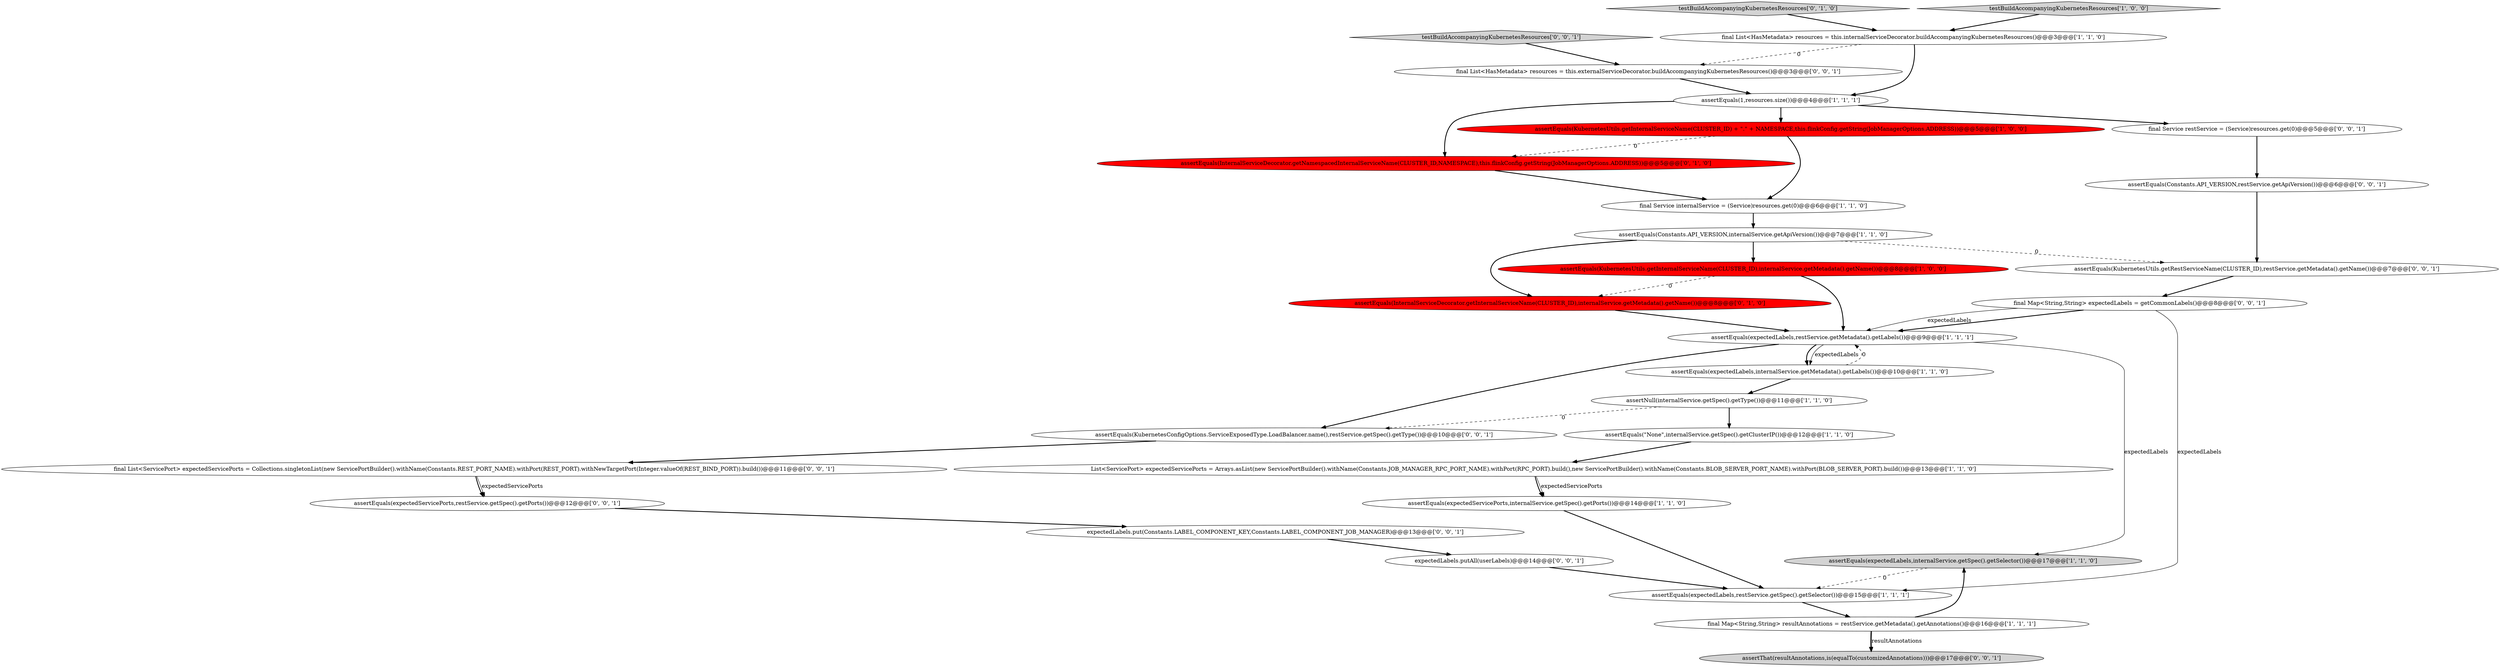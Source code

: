 digraph {
6 [style = filled, label = "assertEquals(Constants.API_VERSION,internalService.getApiVersion())@@@7@@@['1', '1', '0']", fillcolor = white, shape = ellipse image = "AAA0AAABBB1BBB"];
7 [style = filled, label = "assertEquals(expectedLabels,restService.getMetadata().getLabels())@@@9@@@['1', '1', '1']", fillcolor = white, shape = ellipse image = "AAA0AAABBB1BBB"];
4 [style = filled, label = "final Map<String,String> resultAnnotations = restService.getMetadata().getAnnotations()@@@16@@@['1', '1', '1']", fillcolor = white, shape = ellipse image = "AAA0AAABBB1BBB"];
29 [style = filled, label = "final Service restService = (Service)resources.get(0)@@@5@@@['0', '0', '1']", fillcolor = white, shape = ellipse image = "AAA0AAABBB3BBB"];
20 [style = filled, label = "assertEquals(Constants.API_VERSION,restService.getApiVersion())@@@6@@@['0', '0', '1']", fillcolor = white, shape = ellipse image = "AAA0AAABBB3BBB"];
10 [style = filled, label = "assertEquals(KubernetesUtils.getInternalServiceName(CLUSTER_ID),internalService.getMetadata().getName())@@@8@@@['1', '0', '0']", fillcolor = red, shape = ellipse image = "AAA1AAABBB1BBB"];
14 [style = filled, label = "assertEquals(expectedLabels,internalService.getSpec().getSelector())@@@17@@@['1', '1', '0']", fillcolor = lightgray, shape = ellipse image = "AAA0AAABBB1BBB"];
30 [style = filled, label = "final List<ServicePort> expectedServicePorts = Collections.singletonList(new ServicePortBuilder().withName(Constants.REST_PORT_NAME).withPort(REST_PORT).withNewTargetPort(Integer.valueOf(REST_BIND_PORT)).build())@@@11@@@['0', '0', '1']", fillcolor = white, shape = ellipse image = "AAA0AAABBB3BBB"];
9 [style = filled, label = "final Service internalService = (Service)resources.get(0)@@@6@@@['1', '1', '0']", fillcolor = white, shape = ellipse image = "AAA0AAABBB1BBB"];
13 [style = filled, label = "assertEquals(expectedLabels,internalService.getMetadata().getLabels())@@@10@@@['1', '1', '0']", fillcolor = white, shape = ellipse image = "AAA0AAABBB1BBB"];
16 [style = filled, label = "assertEquals(InternalServiceDecorator.getNamespacedInternalServiceName(CLUSTER_ID,NAMESPACE),this.flinkConfig.getString(JobManagerOptions.ADDRESS))@@@5@@@['0', '1', '0']", fillcolor = red, shape = ellipse image = "AAA1AAABBB2BBB"];
12 [style = filled, label = "assertEquals(expectedServicePorts,internalService.getSpec().getPorts())@@@14@@@['1', '1', '0']", fillcolor = white, shape = ellipse image = "AAA0AAABBB1BBB"];
24 [style = filled, label = "assertEquals(KubernetesUtils.getRestServiceName(CLUSTER_ID),restService.getMetadata().getName())@@@7@@@['0', '0', '1']", fillcolor = white, shape = ellipse image = "AAA0AAABBB3BBB"];
21 [style = filled, label = "assertEquals(KubernetesConfigOptions.ServiceExposedType.LoadBalancer.name(),restService.getSpec().getType())@@@10@@@['0', '0', '1']", fillcolor = white, shape = ellipse image = "AAA0AAABBB3BBB"];
22 [style = filled, label = "final Map<String,String> expectedLabels = getCommonLabels()@@@8@@@['0', '0', '1']", fillcolor = white, shape = ellipse image = "AAA0AAABBB3BBB"];
17 [style = filled, label = "assertEquals(InternalServiceDecorator.getInternalServiceName(CLUSTER_ID),internalService.getMetadata().getName())@@@8@@@['0', '1', '0']", fillcolor = red, shape = ellipse image = "AAA1AAABBB2BBB"];
18 [style = filled, label = "testBuildAccompanyingKubernetesResources['0', '1', '0']", fillcolor = lightgray, shape = diamond image = "AAA0AAABBB2BBB"];
1 [style = filled, label = "assertNull(internalService.getSpec().getType())@@@11@@@['1', '1', '0']", fillcolor = white, shape = ellipse image = "AAA0AAABBB1BBB"];
3 [style = filled, label = "testBuildAccompanyingKubernetesResources['1', '0', '0']", fillcolor = lightgray, shape = diamond image = "AAA0AAABBB1BBB"];
0 [style = filled, label = "List<ServicePort> expectedServicePorts = Arrays.asList(new ServicePortBuilder().withName(Constants.JOB_MANAGER_RPC_PORT_NAME).withPort(RPC_PORT).build(),new ServicePortBuilder().withName(Constants.BLOB_SERVER_PORT_NAME).withPort(BLOB_SERVER_PORT).build())@@@13@@@['1', '1', '0']", fillcolor = white, shape = ellipse image = "AAA0AAABBB1BBB"];
8 [style = filled, label = "assertEquals(expectedLabels,restService.getSpec().getSelector())@@@15@@@['1', '1', '1']", fillcolor = white, shape = ellipse image = "AAA0AAABBB1BBB"];
25 [style = filled, label = "expectedLabels.put(Constants.LABEL_COMPONENT_KEY,Constants.LABEL_COMPONENT_JOB_MANAGER)@@@13@@@['0', '0', '1']", fillcolor = white, shape = ellipse image = "AAA0AAABBB3BBB"];
27 [style = filled, label = "final List<HasMetadata> resources = this.externalServiceDecorator.buildAccompanyingKubernetesResources()@@@3@@@['0', '0', '1']", fillcolor = white, shape = ellipse image = "AAA0AAABBB3BBB"];
23 [style = filled, label = "assertEquals(expectedServicePorts,restService.getSpec().getPorts())@@@12@@@['0', '0', '1']", fillcolor = white, shape = ellipse image = "AAA0AAABBB3BBB"];
28 [style = filled, label = "expectedLabels.putAll(userLabels)@@@14@@@['0', '0', '1']", fillcolor = white, shape = ellipse image = "AAA0AAABBB3BBB"];
19 [style = filled, label = "assertThat(resultAnnotations,is(equalTo(customizedAnnotations)))@@@17@@@['0', '0', '1']", fillcolor = lightgray, shape = ellipse image = "AAA0AAABBB3BBB"];
11 [style = filled, label = "assertEquals(\"None\",internalService.getSpec().getClusterIP())@@@12@@@['1', '1', '0']", fillcolor = white, shape = ellipse image = "AAA0AAABBB1BBB"];
26 [style = filled, label = "testBuildAccompanyingKubernetesResources['0', '0', '1']", fillcolor = lightgray, shape = diamond image = "AAA0AAABBB3BBB"];
15 [style = filled, label = "final List<HasMetadata> resources = this.internalServiceDecorator.buildAccompanyingKubernetesResources()@@@3@@@['1', '1', '0']", fillcolor = white, shape = ellipse image = "AAA0AAABBB1BBB"];
2 [style = filled, label = "assertEquals(1,resources.size())@@@4@@@['1', '1', '1']", fillcolor = white, shape = ellipse image = "AAA0AAABBB1BBB"];
5 [style = filled, label = "assertEquals(KubernetesUtils.getInternalServiceName(CLUSTER_ID) + \".\" + NAMESPACE,this.flinkConfig.getString(JobManagerOptions.ADDRESS))@@@5@@@['1', '0', '0']", fillcolor = red, shape = ellipse image = "AAA1AAABBB1BBB"];
7->13 [style = bold, label=""];
6->17 [style = bold, label=""];
13->7 [style = dashed, label="0"];
23->25 [style = bold, label=""];
15->2 [style = bold, label=""];
4->14 [style = bold, label=""];
25->28 [style = bold, label=""];
22->8 [style = solid, label="expectedLabels"];
0->12 [style = solid, label="expectedServicePorts"];
5->9 [style = bold, label=""];
7->13 [style = solid, label="expectedLabels"];
0->12 [style = bold, label=""];
30->23 [style = bold, label=""];
18->15 [style = bold, label=""];
4->19 [style = bold, label=""];
3->15 [style = bold, label=""];
1->21 [style = dashed, label="0"];
21->30 [style = bold, label=""];
30->23 [style = solid, label="expectedServicePorts"];
24->22 [style = bold, label=""];
10->7 [style = bold, label=""];
22->7 [style = bold, label=""];
13->1 [style = bold, label=""];
1->11 [style = bold, label=""];
9->6 [style = bold, label=""];
17->7 [style = bold, label=""];
5->16 [style = dashed, label="0"];
29->20 [style = bold, label=""];
26->27 [style = bold, label=""];
11->0 [style = bold, label=""];
12->8 [style = bold, label=""];
6->24 [style = dashed, label="0"];
6->10 [style = bold, label=""];
28->8 [style = bold, label=""];
4->19 [style = solid, label="resultAnnotations"];
10->17 [style = dashed, label="0"];
14->8 [style = dashed, label="0"];
7->21 [style = bold, label=""];
15->27 [style = dashed, label="0"];
8->4 [style = bold, label=""];
20->24 [style = bold, label=""];
2->29 [style = bold, label=""];
22->7 [style = solid, label="expectedLabels"];
27->2 [style = bold, label=""];
16->9 [style = bold, label=""];
7->14 [style = solid, label="expectedLabels"];
2->5 [style = bold, label=""];
2->16 [style = bold, label=""];
}
